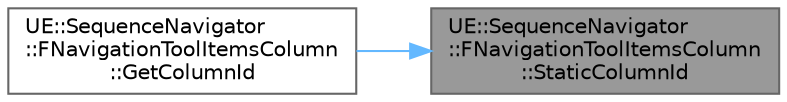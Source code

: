 digraph "UE::SequenceNavigator::FNavigationToolItemsColumn::StaticColumnId"
{
 // INTERACTIVE_SVG=YES
 // LATEX_PDF_SIZE
  bgcolor="transparent";
  edge [fontname=Helvetica,fontsize=10,labelfontname=Helvetica,labelfontsize=10];
  node [fontname=Helvetica,fontsize=10,shape=box,height=0.2,width=0.4];
  rankdir="RL";
  Node1 [id="Node000001",label="UE::SequenceNavigator\l::FNavigationToolItemsColumn\l::StaticColumnId",height=0.2,width=0.4,color="gray40", fillcolor="grey60", style="filled", fontcolor="black",tooltip=" "];
  Node1 -> Node2 [id="edge1_Node000001_Node000002",dir="back",color="steelblue1",style="solid",tooltip=" "];
  Node2 [id="Node000002",label="UE::SequenceNavigator\l::FNavigationToolItemsColumn\l::GetColumnId",height=0.2,width=0.4,color="grey40", fillcolor="white", style="filled",URL="$d5/d2e/classUE_1_1SequenceNavigator_1_1FNavigationToolItemsColumn.html#afe7287d0292263e8e7bd59329637bd86",tooltip=" "];
}
